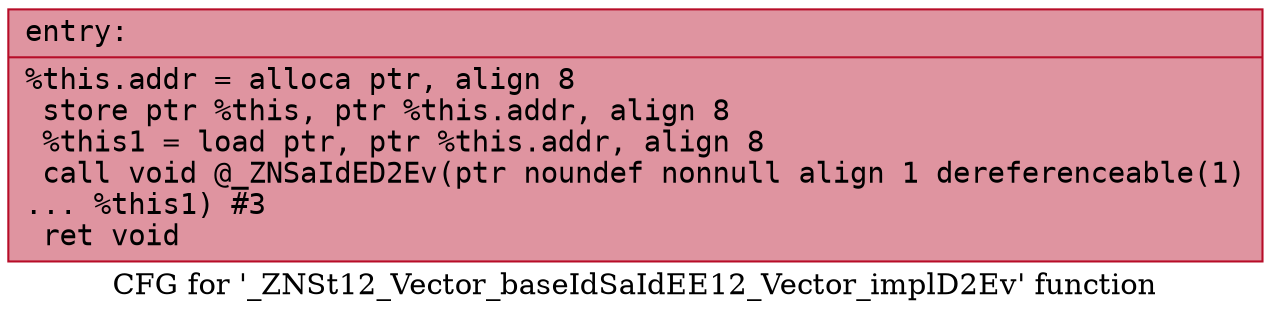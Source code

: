 digraph "CFG for '_ZNSt12_Vector_baseIdSaIdEE12_Vector_implD2Ev' function" {
	label="CFG for '_ZNSt12_Vector_baseIdSaIdEE12_Vector_implD2Ev' function";

	Node0x556bfea4cc80 [shape=record,color="#b70d28ff", style=filled, fillcolor="#b70d2870" fontname="Courier",label="{entry:\l|  %this.addr = alloca ptr, align 8\l  store ptr %this, ptr %this.addr, align 8\l  %this1 = load ptr, ptr %this.addr, align 8\l  call void @_ZNSaIdED2Ev(ptr noundef nonnull align 1 dereferenceable(1)\l... %this1) #3\l  ret void\l}"];
}
